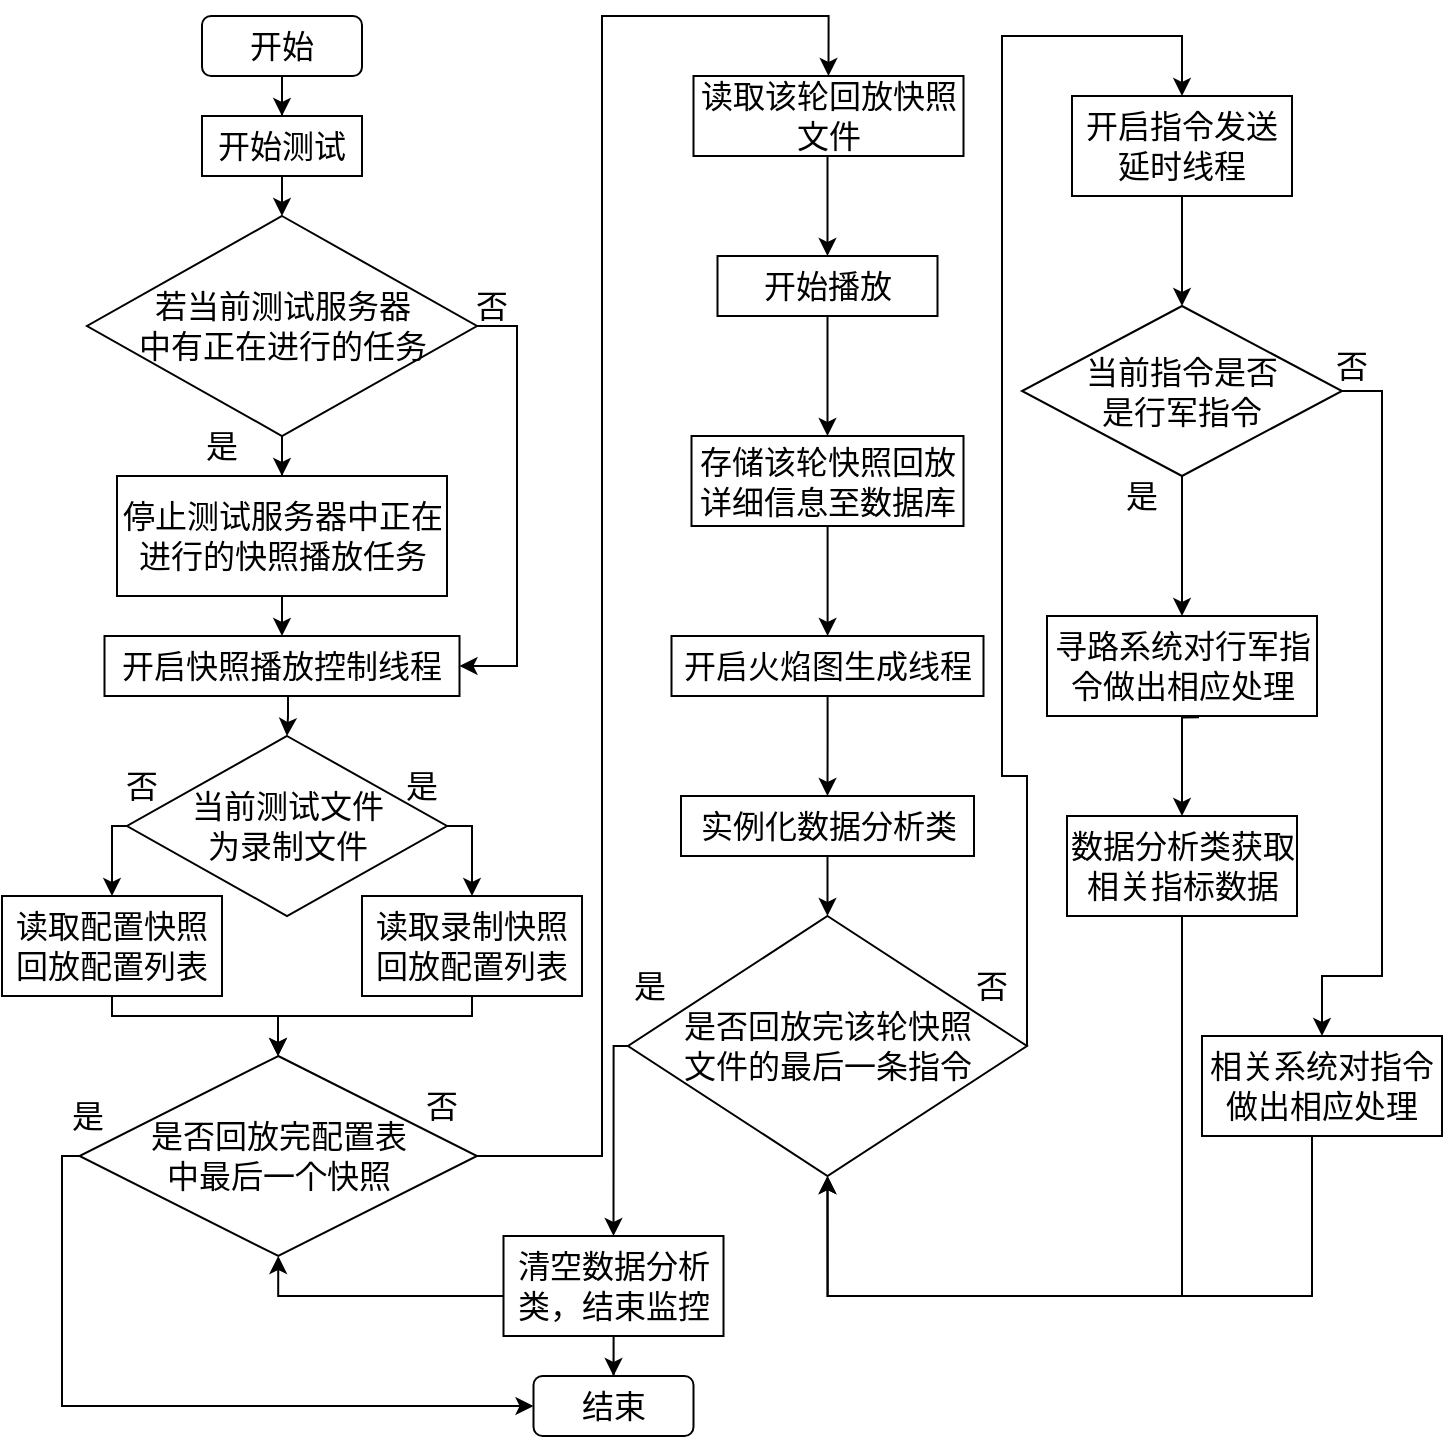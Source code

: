 <mxfile version="21.1.8" type="github">
  <diagram name="第 1 页" id="VOTizrcGuPGLZHzvORkb">
    <mxGraphModel dx="794" dy="470" grid="1" gridSize="10" guides="1" tooltips="1" connect="1" arrows="1" fold="1" page="1" pageScale="1" pageWidth="827" pageHeight="1169" math="0" shadow="0">
      <root>
        <mxCell id="0" />
        <mxCell id="1" parent="0" />
        <mxCell id="c8H1QGdXv_rYbwhzCvip-1" style="edgeStyle=orthogonalEdgeStyle;rounded=0;orthogonalLoop=1;jettySize=auto;html=1;entryX=0.5;entryY=0;entryDx=0;entryDy=0;fontSize=16;" parent="1" source="c8H1QGdXv_rYbwhzCvip-2" target="c8H1QGdXv_rYbwhzCvip-4" edge="1">
          <mxGeometry relative="1" as="geometry" />
        </mxCell>
        <mxCell id="c8H1QGdXv_rYbwhzCvip-2" value="开始" style="rounded=1;whiteSpace=wrap;html=1;fontSize=16;glass=0;strokeWidth=1;shadow=0;" parent="1" vertex="1">
          <mxGeometry x="190" y="20" width="80" height="30" as="geometry" />
        </mxCell>
        <mxCell id="c8H1QGdXv_rYbwhzCvip-3" style="edgeStyle=orthogonalEdgeStyle;rounded=0;orthogonalLoop=1;jettySize=auto;html=1;exitX=0.5;exitY=1;exitDx=0;exitDy=0;entryX=0.5;entryY=0;entryDx=0;entryDy=0;fontSize=16;" parent="1" source="c8H1QGdXv_rYbwhzCvip-4" target="c8H1QGdXv_rYbwhzCvip-46" edge="1">
          <mxGeometry relative="1" as="geometry">
            <mxPoint x="213.75" y="100" as="targetPoint" />
          </mxGeometry>
        </mxCell>
        <mxCell id="c8H1QGdXv_rYbwhzCvip-4" value="开始测试" style="rounded=0;whiteSpace=wrap;html=1;fontSize=16;" parent="1" vertex="1">
          <mxGeometry x="190" y="70" width="80" height="30" as="geometry" />
        </mxCell>
        <mxCell id="c8H1QGdXv_rYbwhzCvip-5" style="edgeStyle=orthogonalEdgeStyle;rounded=0;orthogonalLoop=1;jettySize=auto;html=1;exitX=0.5;exitY=1;exitDx=0;exitDy=0;fontSize=16;" parent="1" source="c8H1QGdXv_rYbwhzCvip-6" target="c8H1QGdXv_rYbwhzCvip-8" edge="1">
          <mxGeometry relative="1" as="geometry">
            <Array as="points">
              <mxPoint x="230" y="320" />
              <mxPoint x="230" y="320" />
            </Array>
          </mxGeometry>
        </mxCell>
        <mxCell id="c8H1QGdXv_rYbwhzCvip-6" value="停止测试服务器中正在进行的快照播放任务" style="rounded=0;whiteSpace=wrap;html=1;fontSize=16;" parent="1" vertex="1">
          <mxGeometry x="147.5" y="250" width="165" height="60" as="geometry" />
        </mxCell>
        <mxCell id="c8H1QGdXv_rYbwhzCvip-7" style="edgeStyle=orthogonalEdgeStyle;rounded=0;orthogonalLoop=1;jettySize=auto;html=1;entryX=0.5;entryY=0;entryDx=0;entryDy=0;fontSize=16;" parent="1" source="c8H1QGdXv_rYbwhzCvip-8" target="c8H1QGdXv_rYbwhzCvip-49" edge="1">
          <mxGeometry relative="1" as="geometry">
            <Array as="points">
              <mxPoint x="233" y="370" />
              <mxPoint x="233" y="370" />
            </Array>
          </mxGeometry>
        </mxCell>
        <mxCell id="c8H1QGdXv_rYbwhzCvip-8" value="开启快照播放控制线程" style="rounded=0;whiteSpace=wrap;html=1;fontSize=16;" parent="1" vertex="1">
          <mxGeometry x="141.25" y="330" width="177.5" height="30" as="geometry" />
        </mxCell>
        <mxCell id="c8H1QGdXv_rYbwhzCvip-9" style="edgeStyle=orthogonalEdgeStyle;rounded=0;orthogonalLoop=1;jettySize=auto;html=1;exitX=1;exitY=0.5;exitDx=0;exitDy=0;fontSize=16;entryX=0.5;entryY=0;entryDx=0;entryDy=0;" parent="1" source="c8H1QGdXv_rYbwhzCvip-10" target="c8H1QGdXv_rYbwhzCvip-14" edge="1">
          <mxGeometry relative="1" as="geometry">
            <Array as="points">
              <mxPoint x="390" y="590" />
              <mxPoint x="390" y="20" />
              <mxPoint x="503" y="20" />
            </Array>
            <mxPoint x="520" y="50" as="targetPoint" />
          </mxGeometry>
        </mxCell>
        <mxCell id="c8H1QGdXv_rYbwhzCvip-52" style="edgeStyle=orthogonalEdgeStyle;rounded=0;orthogonalLoop=1;jettySize=auto;html=1;entryX=0;entryY=0.5;entryDx=0;entryDy=0;fontSize=16;exitX=0;exitY=0.5;exitDx=0;exitDy=0;" parent="1" source="c8H1QGdXv_rYbwhzCvip-10" target="c8H1QGdXv_rYbwhzCvip-43" edge="1">
          <mxGeometry relative="1" as="geometry">
            <Array as="points">
              <mxPoint x="120" y="590" />
              <mxPoint x="120" y="715" />
            </Array>
            <mxPoint x="170" y="530" as="sourcePoint" />
          </mxGeometry>
        </mxCell>
        <mxCell id="c8H1QGdXv_rYbwhzCvip-10" value="是否回放完配置表&lt;br style=&quot;font-size: 16px;&quot;&gt;中最后一个快照" style="rhombus;whiteSpace=wrap;html=1;fontSize=16;" parent="1" vertex="1">
          <mxGeometry x="128.75" y="540" width="198.75" height="100" as="geometry" />
        </mxCell>
        <mxCell id="c8H1QGdXv_rYbwhzCvip-11" style="edgeStyle=orthogonalEdgeStyle;rounded=0;orthogonalLoop=1;jettySize=auto;html=1;entryX=0.5;entryY=0;entryDx=0;entryDy=0;fontSize=16;" parent="1" source="c8H1QGdXv_rYbwhzCvip-12" target="c8H1QGdXv_rYbwhzCvip-20" edge="1">
          <mxGeometry relative="1" as="geometry" />
        </mxCell>
        <mxCell id="c8H1QGdXv_rYbwhzCvip-12" value="开始播放" style="rounded=0;whiteSpace=wrap;html=1;fontSize=16;" parent="1" vertex="1">
          <mxGeometry x="447.75" y="140" width="110" height="30" as="geometry" />
        </mxCell>
        <mxCell id="c8H1QGdXv_rYbwhzCvip-13" style="edgeStyle=orthogonalEdgeStyle;rounded=0;orthogonalLoop=1;jettySize=auto;html=1;entryX=0.5;entryY=0;entryDx=0;entryDy=0;fontSize=16;" parent="1" source="c8H1QGdXv_rYbwhzCvip-14" target="c8H1QGdXv_rYbwhzCvip-12" edge="1">
          <mxGeometry relative="1" as="geometry">
            <Array as="points">
              <mxPoint x="475" y="80" />
              <mxPoint x="475" y="80" />
            </Array>
          </mxGeometry>
        </mxCell>
        <mxCell id="c8H1QGdXv_rYbwhzCvip-14" value="读取该轮回放快照文件" style="rounded=0;whiteSpace=wrap;html=1;fontSize=16;" parent="1" vertex="1">
          <mxGeometry x="435.75" y="50" width="135" height="40" as="geometry" />
        </mxCell>
        <mxCell id="c8H1QGdXv_rYbwhzCvip-15" style="edgeStyle=orthogonalEdgeStyle;rounded=0;orthogonalLoop=1;jettySize=auto;html=1;fontSize=16;" parent="1" source="c8H1QGdXv_rYbwhzCvip-16" target="c8H1QGdXv_rYbwhzCvip-10" edge="1">
          <mxGeometry relative="1" as="geometry">
            <Array as="points">
              <mxPoint x="145" y="520" />
              <mxPoint x="228" y="520" />
            </Array>
          </mxGeometry>
        </mxCell>
        <mxCell id="c8H1QGdXv_rYbwhzCvip-16" value="读取配置快照&lt;br&gt;回放配置列表" style="rounded=0;whiteSpace=wrap;html=1;fontSize=16;" parent="1" vertex="1">
          <mxGeometry x="90" y="460" width="110" height="50" as="geometry" />
        </mxCell>
        <mxCell id="c8H1QGdXv_rYbwhzCvip-17" style="edgeStyle=orthogonalEdgeStyle;rounded=0;orthogonalLoop=1;jettySize=auto;html=1;fontSize=16;" parent="1" source="c8H1QGdXv_rYbwhzCvip-18" edge="1">
          <mxGeometry relative="1" as="geometry">
            <Array as="points">
              <mxPoint x="325" y="520" />
              <mxPoint x="228" y="520" />
            </Array>
            <mxPoint x="228" y="540" as="targetPoint" />
          </mxGeometry>
        </mxCell>
        <mxCell id="c8H1QGdXv_rYbwhzCvip-18" value="读取录制快照&lt;br style=&quot;font-size: 16px;&quot;&gt;回放配置列表" style="rounded=0;whiteSpace=wrap;html=1;fontSize=16;" parent="1" vertex="1">
          <mxGeometry x="270" y="460" width="110" height="50" as="geometry" />
        </mxCell>
        <mxCell id="c8H1QGdXv_rYbwhzCvip-19" style="edgeStyle=orthogonalEdgeStyle;rounded=0;orthogonalLoop=1;jettySize=auto;html=1;fontSize=16;" parent="1" source="c8H1QGdXv_rYbwhzCvip-20" target="c8H1QGdXv_rYbwhzCvip-22" edge="1">
          <mxGeometry relative="1" as="geometry">
            <Array as="points">
              <mxPoint x="503" y="290" />
              <mxPoint x="503" y="290" />
            </Array>
          </mxGeometry>
        </mxCell>
        <mxCell id="c8H1QGdXv_rYbwhzCvip-20" value="存储该轮快照回放详细信息至数据库" style="rounded=0;whiteSpace=wrap;html=1;fontSize=16;" parent="1" vertex="1">
          <mxGeometry x="434.75" y="230" width="136" height="45" as="geometry" />
        </mxCell>
        <mxCell id="c8H1QGdXv_rYbwhzCvip-54" style="edgeStyle=orthogonalEdgeStyle;rounded=0;orthogonalLoop=1;jettySize=auto;html=1;fontSize=16;" parent="1" source="c8H1QGdXv_rYbwhzCvip-22" target="c8H1QGdXv_rYbwhzCvip-29" edge="1">
          <mxGeometry relative="1" as="geometry" />
        </mxCell>
        <mxCell id="c8H1QGdXv_rYbwhzCvip-22" value="开启火焰图生成线程" style="rounded=0;whiteSpace=wrap;html=1;fontSize=16;" parent="1" vertex="1">
          <mxGeometry x="424.75" y="330" width="156" height="30" as="geometry" />
        </mxCell>
        <mxCell id="c8H1QGdXv_rYbwhzCvip-23" style="edgeStyle=orthogonalEdgeStyle;rounded=0;orthogonalLoop=1;jettySize=auto;html=1;entryX=0.5;entryY=0;entryDx=0;entryDy=0;exitX=1;exitY=0.5;exitDx=0;exitDy=0;fontSize=16;" parent="1" source="c8H1QGdXv_rYbwhzCvip-25" target="c8H1QGdXv_rYbwhzCvip-27" edge="1">
          <mxGeometry relative="1" as="geometry">
            <mxPoint x="550" y="420" as="sourcePoint" />
            <Array as="points">
              <mxPoint x="603" y="400" />
              <mxPoint x="590" y="400" />
              <mxPoint x="590" y="30" />
              <mxPoint x="680" y="30" />
            </Array>
          </mxGeometry>
        </mxCell>
        <mxCell id="c8H1QGdXv_rYbwhzCvip-24" style="edgeStyle=orthogonalEdgeStyle;rounded=0;orthogonalLoop=1;jettySize=auto;html=1;exitX=0;exitY=0.5;exitDx=0;exitDy=0;fontSize=16;entryX=0.5;entryY=0;entryDx=0;entryDy=0;" parent="1" source="c8H1QGdXv_rYbwhzCvip-25" target="c8H1QGdXv_rYbwhzCvip-42" edge="1">
          <mxGeometry relative="1" as="geometry">
            <mxPoint x="401" y="590" as="targetPoint" />
            <Array as="points">
              <mxPoint x="396" y="535" />
            </Array>
          </mxGeometry>
        </mxCell>
        <mxCell id="c8H1QGdXv_rYbwhzCvip-25" value="是否回放完该轮快照&lt;br style=&quot;font-size: 16px;&quot;&gt;文件的最后一条指令" style="rhombus;whiteSpace=wrap;html=1;fontSize=16;" parent="1" vertex="1">
          <mxGeometry x="403" y="470" width="199.5" height="130" as="geometry" />
        </mxCell>
        <mxCell id="c8H1QGdXv_rYbwhzCvip-55" style="edgeStyle=orthogonalEdgeStyle;rounded=0;orthogonalLoop=1;jettySize=auto;html=1;fontSize=16;" parent="1" source="c8H1QGdXv_rYbwhzCvip-27" target="c8H1QGdXv_rYbwhzCvip-32" edge="1">
          <mxGeometry relative="1" as="geometry" />
        </mxCell>
        <mxCell id="c8H1QGdXv_rYbwhzCvip-27" value="开启指令发送延时线程" style="rounded=0;whiteSpace=wrap;html=1;fontSize=16;" parent="1" vertex="1">
          <mxGeometry x="625" y="60" width="110" height="50" as="geometry" />
        </mxCell>
        <mxCell id="c8H1QGdXv_rYbwhzCvip-53" style="edgeStyle=orthogonalEdgeStyle;rounded=0;orthogonalLoop=1;jettySize=auto;html=1;entryX=0.5;entryY=0;entryDx=0;entryDy=0;fontSize=16;" parent="1" source="c8H1QGdXv_rYbwhzCvip-29" target="c8H1QGdXv_rYbwhzCvip-25" edge="1">
          <mxGeometry relative="1" as="geometry" />
        </mxCell>
        <mxCell id="c8H1QGdXv_rYbwhzCvip-29" value="实例化数据分析类" style="rounded=0;whiteSpace=wrap;html=1;fontSize=16;" parent="1" vertex="1">
          <mxGeometry x="429.5" y="410" width="146.5" height="30" as="geometry" />
        </mxCell>
        <mxCell id="c8H1QGdXv_rYbwhzCvip-30" style="edgeStyle=orthogonalEdgeStyle;rounded=0;orthogonalLoop=1;jettySize=auto;html=1;fontSize=16;entryX=0.5;entryY=0;entryDx=0;entryDy=0;" parent="1" source="c8H1QGdXv_rYbwhzCvip-32" target="c8H1QGdXv_rYbwhzCvip-34" edge="1">
          <mxGeometry relative="1" as="geometry">
            <Array as="points" />
          </mxGeometry>
        </mxCell>
        <mxCell id="c8H1QGdXv_rYbwhzCvip-31" style="edgeStyle=orthogonalEdgeStyle;rounded=0;orthogonalLoop=1;jettySize=auto;html=1;entryX=0.5;entryY=0;entryDx=0;entryDy=0;exitX=1;exitY=0.5;exitDx=0;exitDy=0;fontSize=16;" parent="1" source="c8H1QGdXv_rYbwhzCvip-32" target="c8H1QGdXv_rYbwhzCvip-50" edge="1">
          <mxGeometry relative="1" as="geometry">
            <Array as="points">
              <mxPoint x="780" y="208" />
              <mxPoint x="780" y="500" />
              <mxPoint x="750" y="500" />
            </Array>
          </mxGeometry>
        </mxCell>
        <mxCell id="c8H1QGdXv_rYbwhzCvip-32" value="当前指令是否&lt;br style=&quot;font-size: 16px;&quot;&gt;是行军指令" style="rhombus;whiteSpace=wrap;html=1;fontSize=16;" parent="1" vertex="1">
          <mxGeometry x="600" y="165" width="160" height="85" as="geometry" />
        </mxCell>
        <mxCell id="c8H1QGdXv_rYbwhzCvip-33" style="edgeStyle=orthogonalEdgeStyle;rounded=0;orthogonalLoop=1;jettySize=auto;html=1;entryX=0.5;entryY=0;entryDx=0;entryDy=0;fontSize=16;exitX=0.563;exitY=1.013;exitDx=0;exitDy=0;exitPerimeter=0;" parent="1" source="c8H1QGdXv_rYbwhzCvip-34" target="c8H1QGdXv_rYbwhzCvip-36" edge="1">
          <mxGeometry relative="1" as="geometry">
            <Array as="points">
              <mxPoint x="680" y="371" />
            </Array>
          </mxGeometry>
        </mxCell>
        <mxCell id="c8H1QGdXv_rYbwhzCvip-34" value="寻路系统对行军指令做出相应处理" style="rounded=0;whiteSpace=wrap;html=1;fontSize=16;" parent="1" vertex="1">
          <mxGeometry x="612.5" y="320" width="135" height="50" as="geometry" />
        </mxCell>
        <mxCell id="c8H1QGdXv_rYbwhzCvip-35" style="edgeStyle=orthogonalEdgeStyle;rounded=0;orthogonalLoop=1;jettySize=auto;html=1;fontSize=16;entryX=0.5;entryY=1;entryDx=0;entryDy=0;exitX=0.5;exitY=1;exitDx=0;exitDy=0;" parent="1" source="c8H1QGdXv_rYbwhzCvip-36" target="c8H1QGdXv_rYbwhzCvip-25" edge="1">
          <mxGeometry relative="1" as="geometry">
            <mxPoint x="470" y="480" as="targetPoint" />
            <Array as="points">
              <mxPoint x="680" y="660" />
              <mxPoint x="503" y="660" />
            </Array>
          </mxGeometry>
        </mxCell>
        <mxCell id="c8H1QGdXv_rYbwhzCvip-36" value="数据分析类获取相关指标数据" style="rounded=0;whiteSpace=wrap;html=1;fontSize=16;" parent="1" vertex="1">
          <mxGeometry x="622.5" y="420" width="115" height="50" as="geometry" />
        </mxCell>
        <mxCell id="c8H1QGdXv_rYbwhzCvip-41" style="edgeStyle=orthogonalEdgeStyle;rounded=0;orthogonalLoop=1;jettySize=auto;html=1;entryX=0.5;entryY=0;entryDx=0;entryDy=0;fontSize=16;" parent="1" source="c8H1QGdXv_rYbwhzCvip-42" target="c8H1QGdXv_rYbwhzCvip-43" edge="1">
          <mxGeometry relative="1" as="geometry" />
        </mxCell>
        <mxCell id="c8H1QGdXv_rYbwhzCvip-66" style="edgeStyle=orthogonalEdgeStyle;rounded=0;orthogonalLoop=1;jettySize=auto;html=1;entryX=0.5;entryY=1;entryDx=0;entryDy=0;exitX=0;exitY=0.5;exitDx=0;exitDy=0;fontSize=16;" parent="1" source="c8H1QGdXv_rYbwhzCvip-42" target="c8H1QGdXv_rYbwhzCvip-10" edge="1">
          <mxGeometry relative="1" as="geometry">
            <Array as="points">
              <mxPoint x="350" y="660" />
              <mxPoint x="228" y="660" />
            </Array>
          </mxGeometry>
        </mxCell>
        <mxCell id="c8H1QGdXv_rYbwhzCvip-42" value="清空数据分析类，结束监控" style="rounded=0;whiteSpace=wrap;html=1;fontSize=16;" parent="1" vertex="1">
          <mxGeometry x="340.75" y="630" width="110" height="50" as="geometry" />
        </mxCell>
        <mxCell id="c8H1QGdXv_rYbwhzCvip-43" value="结束" style="rounded=1;whiteSpace=wrap;html=1;fontSize=16;glass=0;strokeWidth=1;shadow=0;" parent="1" vertex="1">
          <mxGeometry x="355.75" y="700" width="80" height="30" as="geometry" />
        </mxCell>
        <mxCell id="c8H1QGdXv_rYbwhzCvip-44" style="edgeStyle=orthogonalEdgeStyle;rounded=0;orthogonalLoop=1;jettySize=auto;html=1;entryX=0.5;entryY=0;entryDx=0;entryDy=0;fontSize=16;" parent="1" source="c8H1QGdXv_rYbwhzCvip-46" target="c8H1QGdXv_rYbwhzCvip-6" edge="1">
          <mxGeometry relative="1" as="geometry" />
        </mxCell>
        <mxCell id="c8H1QGdXv_rYbwhzCvip-45" style="edgeStyle=orthogonalEdgeStyle;rounded=0;orthogonalLoop=1;jettySize=auto;html=1;exitX=1;exitY=0.5;exitDx=0;exitDy=0;entryX=1;entryY=0.5;entryDx=0;entryDy=0;fontSize=16;" parent="1" source="c8H1QGdXv_rYbwhzCvip-46" target="c8H1QGdXv_rYbwhzCvip-8" edge="1">
          <mxGeometry relative="1" as="geometry" />
        </mxCell>
        <mxCell id="c8H1QGdXv_rYbwhzCvip-46" value="若当前测试服务器&lt;br&gt;中有正在进行的任务" style="rhombus;whiteSpace=wrap;html=1;fontSize=16;" parent="1" vertex="1">
          <mxGeometry x="132.5" y="120" width="195" height="110" as="geometry" />
        </mxCell>
        <mxCell id="c8H1QGdXv_rYbwhzCvip-47" style="edgeStyle=orthogonalEdgeStyle;rounded=0;orthogonalLoop=1;jettySize=auto;html=1;entryX=0.5;entryY=0;entryDx=0;entryDy=0;exitX=1;exitY=0.5;exitDx=0;exitDy=0;fontSize=16;" parent="1" source="c8H1QGdXv_rYbwhzCvip-49" target="c8H1QGdXv_rYbwhzCvip-18" edge="1">
          <mxGeometry relative="1" as="geometry">
            <Array as="points">
              <mxPoint x="325" y="425" />
            </Array>
          </mxGeometry>
        </mxCell>
        <mxCell id="c8H1QGdXv_rYbwhzCvip-48" style="edgeStyle=orthogonalEdgeStyle;rounded=0;orthogonalLoop=1;jettySize=auto;html=1;entryX=0.5;entryY=0;entryDx=0;entryDy=0;exitX=0;exitY=0.5;exitDx=0;exitDy=0;fontSize=16;" parent="1" source="c8H1QGdXv_rYbwhzCvip-49" target="c8H1QGdXv_rYbwhzCvip-16" edge="1">
          <mxGeometry relative="1" as="geometry" />
        </mxCell>
        <mxCell id="c8H1QGdXv_rYbwhzCvip-49" value="当前测试文件&lt;br style=&quot;font-size: 16px;&quot;&gt;为录制文件" style="rhombus;whiteSpace=wrap;html=1;fontSize=16;" parent="1" vertex="1">
          <mxGeometry x="152.5" y="380" width="160" height="90" as="geometry" />
        </mxCell>
        <mxCell id="c8H1QGdXv_rYbwhzCvip-51" style="edgeStyle=orthogonalEdgeStyle;rounded=0;orthogonalLoop=1;jettySize=auto;html=1;fontSize=16;entryX=0.5;entryY=1;entryDx=0;entryDy=0;" parent="1" source="c8H1QGdXv_rYbwhzCvip-50" target="c8H1QGdXv_rYbwhzCvip-25" edge="1">
          <mxGeometry relative="1" as="geometry">
            <mxPoint x="490" y="480" as="targetPoint" />
            <Array as="points">
              <mxPoint x="745" y="660" />
              <mxPoint x="503" y="660" />
            </Array>
          </mxGeometry>
        </mxCell>
        <mxCell id="c8H1QGdXv_rYbwhzCvip-50" value="相关系统对指令做出相应处理" style="rounded=0;whiteSpace=wrap;html=1;fontSize=16;" parent="1" vertex="1">
          <mxGeometry x="690" y="530" width="120" height="50" as="geometry" />
        </mxCell>
        <mxCell id="c8H1QGdXv_rYbwhzCvip-56" value="是" style="text;html=1;strokeColor=none;fillColor=none;align=center;verticalAlign=middle;whiteSpace=wrap;rounded=0;fontSize=16;" parent="1" vertex="1">
          <mxGeometry x="170" y="220" width="60" height="30" as="geometry" />
        </mxCell>
        <mxCell id="c8H1QGdXv_rYbwhzCvip-57" value="否" style="text;html=1;strokeColor=none;fillColor=none;align=center;verticalAlign=middle;whiteSpace=wrap;rounded=0;fontSize=16;" parent="1" vertex="1">
          <mxGeometry x="305" y="150" width="60" height="30" as="geometry" />
        </mxCell>
        <mxCell id="c8H1QGdXv_rYbwhzCvip-58" value="是" style="text;html=1;strokeColor=none;fillColor=none;align=center;verticalAlign=middle;whiteSpace=wrap;rounded=0;fontSize=16;" parent="1" vertex="1">
          <mxGeometry x="270" y="390" width="60" height="30" as="geometry" />
        </mxCell>
        <mxCell id="c8H1QGdXv_rYbwhzCvip-59" value="否" style="text;html=1;strokeColor=none;fillColor=none;align=center;verticalAlign=middle;whiteSpace=wrap;rounded=0;fontSize=16;" parent="1" vertex="1">
          <mxGeometry x="130" y="390" width="60" height="30" as="geometry" />
        </mxCell>
        <mxCell id="c8H1QGdXv_rYbwhzCvip-60" value="是" style="text;html=1;strokeColor=none;fillColor=none;align=center;verticalAlign=middle;whiteSpace=wrap;rounded=0;fontSize=16;" parent="1" vertex="1">
          <mxGeometry x="102.5" y="555" width="60" height="30" as="geometry" />
        </mxCell>
        <mxCell id="c8H1QGdXv_rYbwhzCvip-61" value="否" style="text;html=1;strokeColor=none;fillColor=none;align=center;verticalAlign=middle;whiteSpace=wrap;rounded=0;fontSize=16;" parent="1" vertex="1">
          <mxGeometry x="280" y="550" width="60" height="30" as="geometry" />
        </mxCell>
        <mxCell id="c8H1QGdXv_rYbwhzCvip-62" value="是" style="text;html=1;strokeColor=none;fillColor=none;align=center;verticalAlign=middle;whiteSpace=wrap;rounded=0;fontSize=16;" parent="1" vertex="1">
          <mxGeometry x="384" y="490" width="60" height="30" as="geometry" />
        </mxCell>
        <mxCell id="c8H1QGdXv_rYbwhzCvip-63" value="否" style="text;html=1;strokeColor=none;fillColor=none;align=center;verticalAlign=middle;whiteSpace=wrap;rounded=0;fontSize=16;" parent="1" vertex="1">
          <mxGeometry x="555" y="490" width="60" height="30" as="geometry" />
        </mxCell>
        <mxCell id="c8H1QGdXv_rYbwhzCvip-64" value="是" style="text;html=1;strokeColor=none;fillColor=none;align=center;verticalAlign=middle;whiteSpace=wrap;rounded=0;fontSize=16;" parent="1" vertex="1">
          <mxGeometry x="630" y="245" width="60" height="30" as="geometry" />
        </mxCell>
        <mxCell id="c8H1QGdXv_rYbwhzCvip-65" value="否" style="text;html=1;strokeColor=none;fillColor=none;align=center;verticalAlign=middle;whiteSpace=wrap;rounded=0;fontSize=16;" parent="1" vertex="1">
          <mxGeometry x="735" y="180" width="60" height="30" as="geometry" />
        </mxCell>
      </root>
    </mxGraphModel>
  </diagram>
</mxfile>

